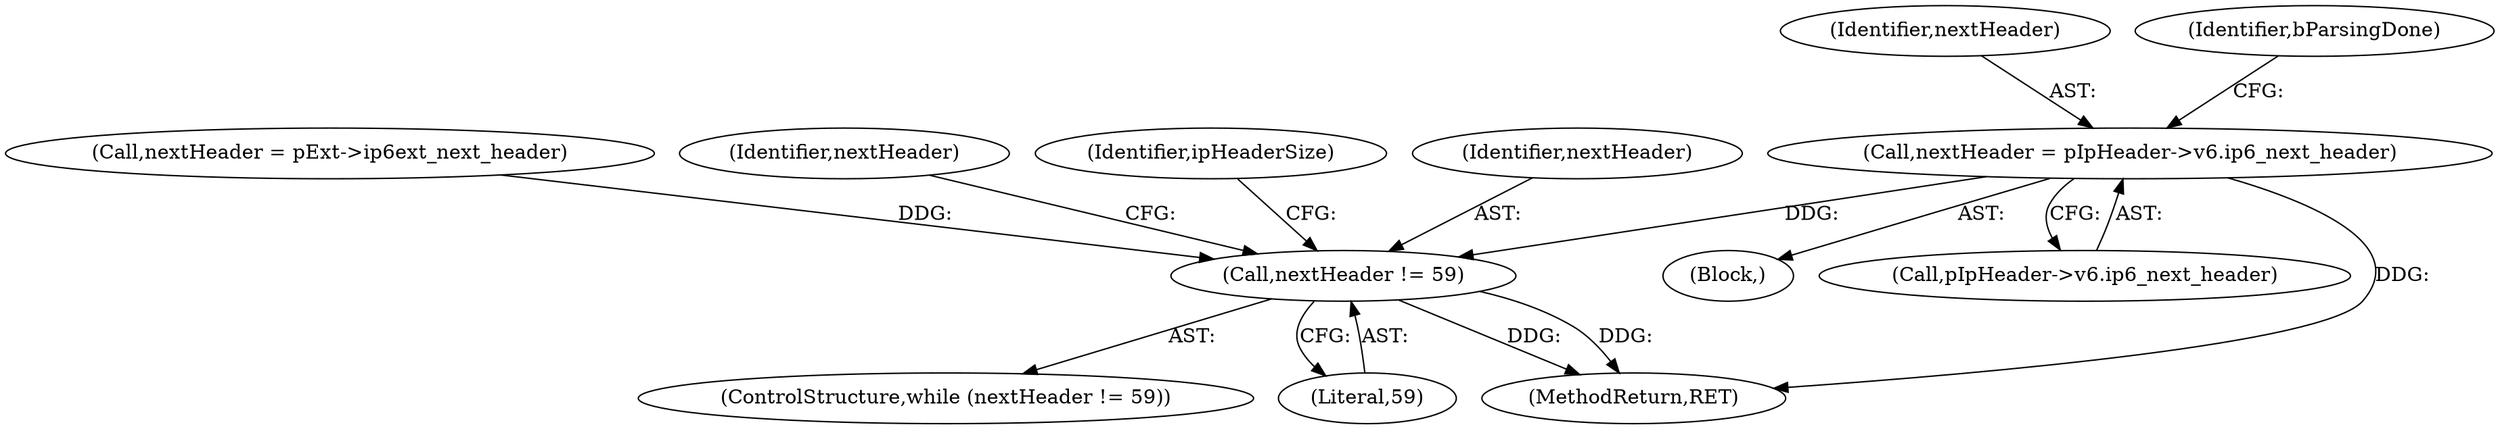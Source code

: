 digraph "0_kvm-guest-drivers-windows_fbfa4d1083ea84c5429992ca3e996d7d4fbc8238_3@pointer" {
"1000208" [label="(Call,nextHeader = pIpHeader->v6.ip6_next_header)"];
"1000247" [label="(Call,nextHeader != 59)"];
"1000209" [label="(Identifier,nextHeader)"];
"1000246" [label="(ControlStructure,while (nextHeader != 59))"];
"1000249" [label="(Literal,59)"];
"1000206" [label="(Block,)"];
"1000344" [label="(Call,nextHeader = pExt->ip6ext_next_header)"];
"1000210" [label="(Call,pIpHeader->v6.ip6_next_header)"];
"1000253" [label="(Identifier,nextHeader)"];
"1000394" [label="(Identifier,ipHeaderSize)"];
"1000498" [label="(MethodReturn,RET)"];
"1000247" [label="(Call,nextHeader != 59)"];
"1000217" [label="(Identifier,bParsingDone)"];
"1000208" [label="(Call,nextHeader = pIpHeader->v6.ip6_next_header)"];
"1000248" [label="(Identifier,nextHeader)"];
"1000208" -> "1000206"  [label="AST: "];
"1000208" -> "1000210"  [label="CFG: "];
"1000209" -> "1000208"  [label="AST: "];
"1000210" -> "1000208"  [label="AST: "];
"1000217" -> "1000208"  [label="CFG: "];
"1000208" -> "1000498"  [label="DDG: "];
"1000208" -> "1000247"  [label="DDG: "];
"1000247" -> "1000246"  [label="AST: "];
"1000247" -> "1000249"  [label="CFG: "];
"1000248" -> "1000247"  [label="AST: "];
"1000249" -> "1000247"  [label="AST: "];
"1000253" -> "1000247"  [label="CFG: "];
"1000394" -> "1000247"  [label="CFG: "];
"1000247" -> "1000498"  [label="DDG: "];
"1000247" -> "1000498"  [label="DDG: "];
"1000344" -> "1000247"  [label="DDG: "];
}
